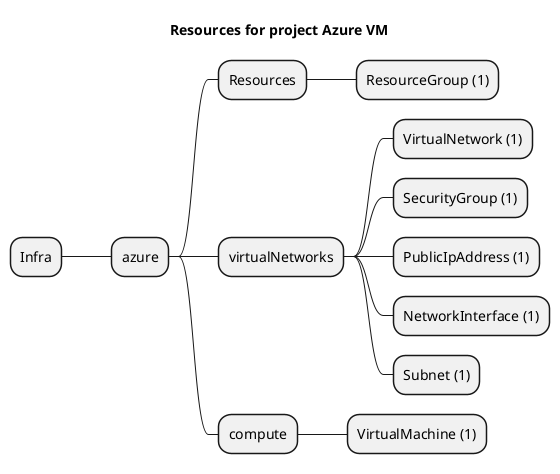 @startmindmap
title Resources for project Azure VM
skinparam monochrome true
+ Infra
++ azure
+++ Resources
++++ ResourceGroup (1)
+++ virtualNetworks
++++ VirtualNetwork (1)
++++ SecurityGroup (1)
++++ PublicIpAddress (1)
++++ NetworkInterface (1)
++++ Subnet (1)
+++ compute
++++ VirtualMachine (1)
@endmindmap